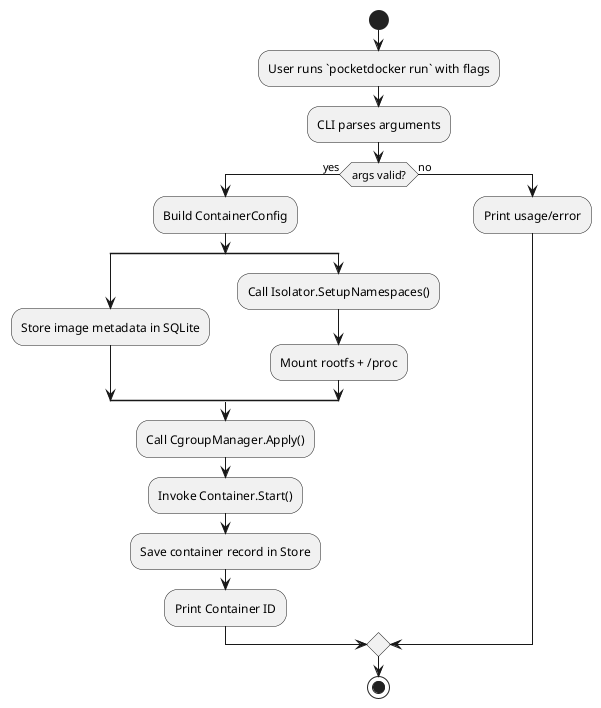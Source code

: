 @startuml
start
:User runs `pocketdocker run` with flags;
:CLI parses arguments;
if (args valid?) then (yes)
  :Build ContainerConfig;
  split
    :Store image metadata in SQLite;
  split again
    :Call Isolator.SetupNamespaces();
    :Mount rootfs + /proc;
  end split
  :Call CgroupManager.Apply();
  :Invoke Container.Start();
  :Save container record in Store;
  :Print Container ID;
else (no)
  :Print usage/error;
endif
stop
@enduml